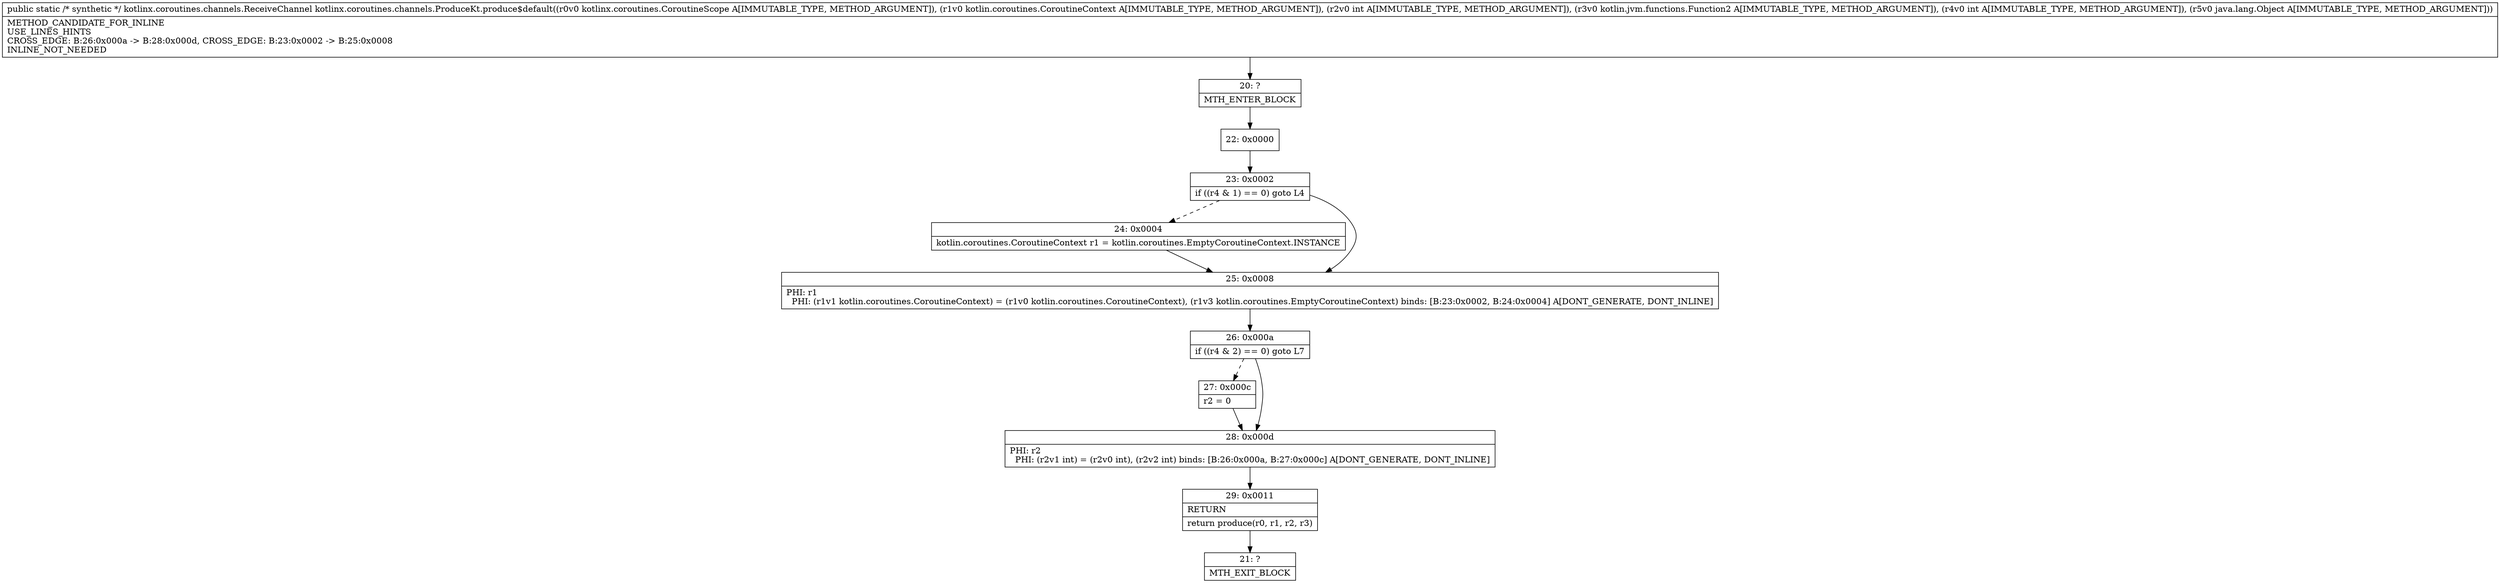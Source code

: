 digraph "CFG forkotlinx.coroutines.channels.ProduceKt.produce$default(Lkotlinx\/coroutines\/CoroutineScope;Lkotlin\/coroutines\/CoroutineContext;ILkotlin\/jvm\/functions\/Function2;ILjava\/lang\/Object;)Lkotlinx\/coroutines\/channels\/ReceiveChannel;" {
Node_20 [shape=record,label="{20\:\ ?|MTH_ENTER_BLOCK\l}"];
Node_22 [shape=record,label="{22\:\ 0x0000}"];
Node_23 [shape=record,label="{23\:\ 0x0002|if ((r4 & 1) == 0) goto L4\l}"];
Node_24 [shape=record,label="{24\:\ 0x0004|kotlin.coroutines.CoroutineContext r1 = kotlin.coroutines.EmptyCoroutineContext.INSTANCE\l}"];
Node_25 [shape=record,label="{25\:\ 0x0008|PHI: r1 \l  PHI: (r1v1 kotlin.coroutines.CoroutineContext) = (r1v0 kotlin.coroutines.CoroutineContext), (r1v3 kotlin.coroutines.EmptyCoroutineContext) binds: [B:23:0x0002, B:24:0x0004] A[DONT_GENERATE, DONT_INLINE]\l}"];
Node_26 [shape=record,label="{26\:\ 0x000a|if ((r4 & 2) == 0) goto L7\l}"];
Node_27 [shape=record,label="{27\:\ 0x000c|r2 = 0\l}"];
Node_28 [shape=record,label="{28\:\ 0x000d|PHI: r2 \l  PHI: (r2v1 int) = (r2v0 int), (r2v2 int) binds: [B:26:0x000a, B:27:0x000c] A[DONT_GENERATE, DONT_INLINE]\l}"];
Node_29 [shape=record,label="{29\:\ 0x0011|RETURN\l|return produce(r0, r1, r2, r3)\l}"];
Node_21 [shape=record,label="{21\:\ ?|MTH_EXIT_BLOCK\l}"];
MethodNode[shape=record,label="{public static \/* synthetic *\/ kotlinx.coroutines.channels.ReceiveChannel kotlinx.coroutines.channels.ProduceKt.produce$default((r0v0 kotlinx.coroutines.CoroutineScope A[IMMUTABLE_TYPE, METHOD_ARGUMENT]), (r1v0 kotlin.coroutines.CoroutineContext A[IMMUTABLE_TYPE, METHOD_ARGUMENT]), (r2v0 int A[IMMUTABLE_TYPE, METHOD_ARGUMENT]), (r3v0 kotlin.jvm.functions.Function2 A[IMMUTABLE_TYPE, METHOD_ARGUMENT]), (r4v0 int A[IMMUTABLE_TYPE, METHOD_ARGUMENT]), (r5v0 java.lang.Object A[IMMUTABLE_TYPE, METHOD_ARGUMENT]))  | METHOD_CANDIDATE_FOR_INLINE\lUSE_LINES_HINTS\lCROSS_EDGE: B:26:0x000a \-\> B:28:0x000d, CROSS_EDGE: B:23:0x0002 \-\> B:25:0x0008\lINLINE_NOT_NEEDED\l}"];
MethodNode -> Node_20;Node_20 -> Node_22;
Node_22 -> Node_23;
Node_23 -> Node_24[style=dashed];
Node_23 -> Node_25;
Node_24 -> Node_25;
Node_25 -> Node_26;
Node_26 -> Node_27[style=dashed];
Node_26 -> Node_28;
Node_27 -> Node_28;
Node_28 -> Node_29;
Node_29 -> Node_21;
}


